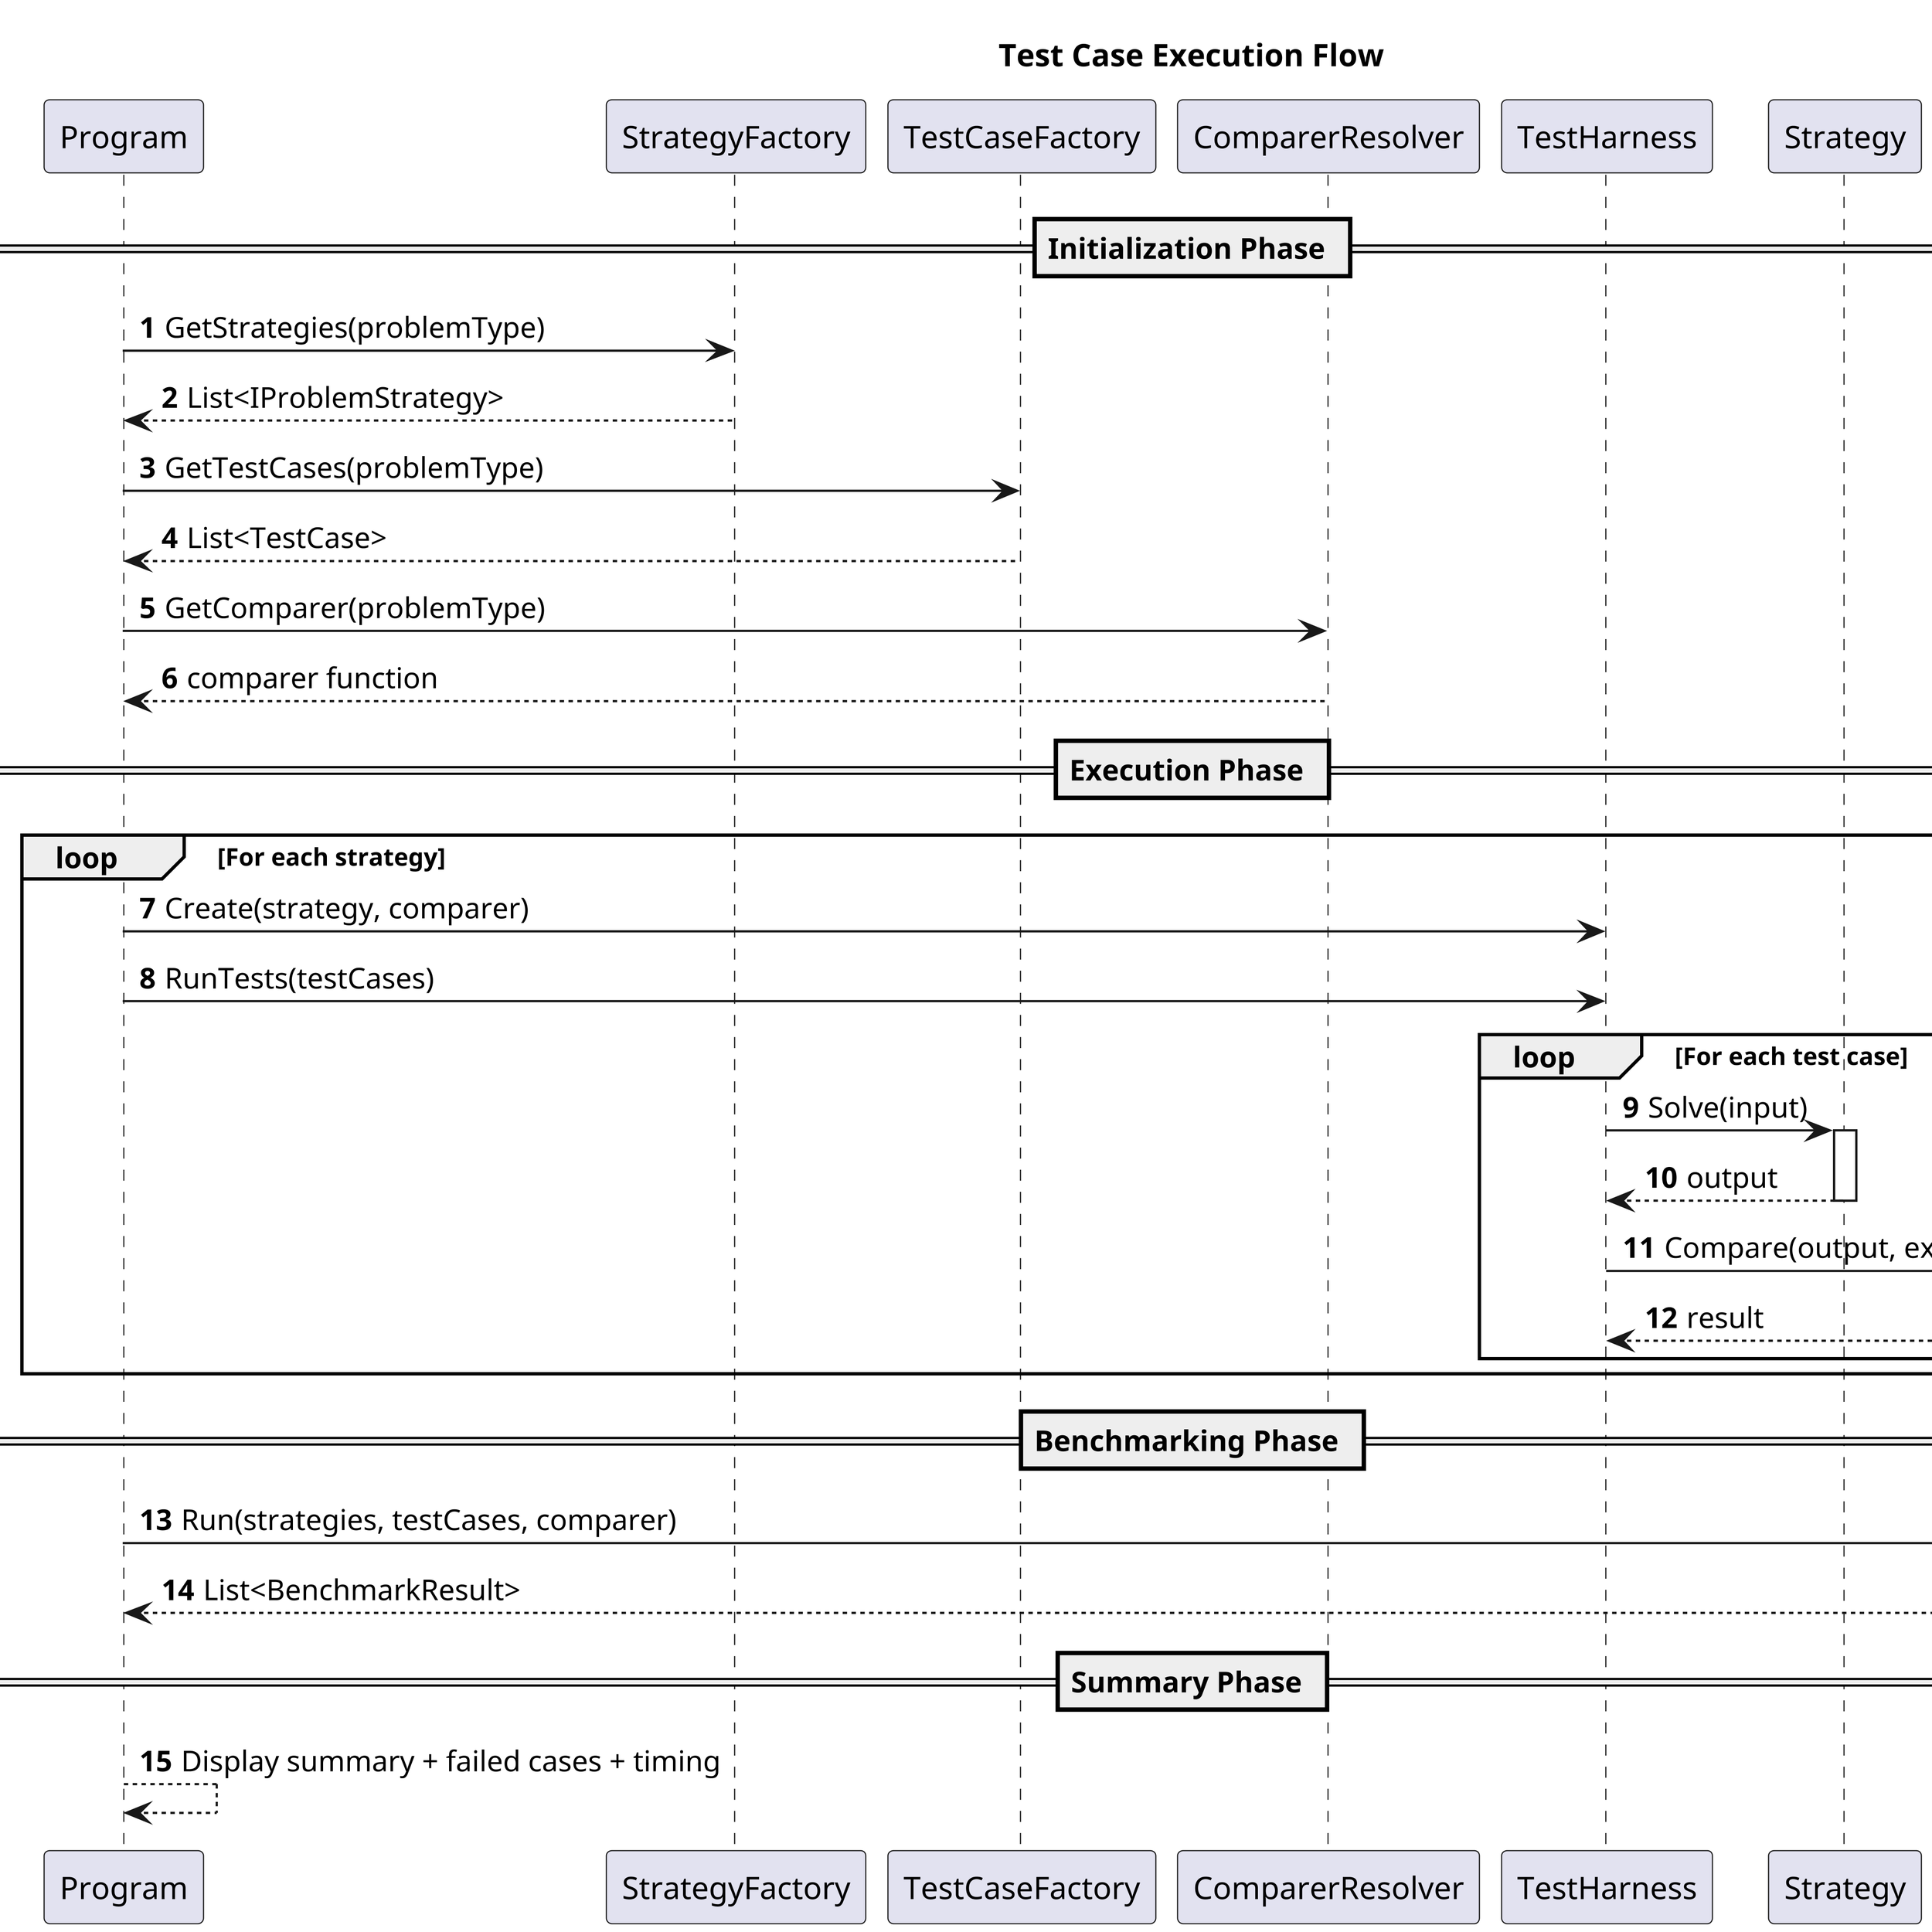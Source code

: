 @startuml
' Layout and rendering fixes
skinparam classAttributeIconSize 0
skinparam shadowing false
skinparam linetype ortho
skinparam dpi 300
scale 1.5
autonumber

title Test Case Execution Flow

participant Program
participant StrategyFactory
participant TestCaseFactory
participant ComparerResolver
participant TestHarness
participant Strategy
participant Validator
participant Benchmark

== Initialization Phase ==

Program -> StrategyFactory : GetStrategies(problemType)
StrategyFactory --> Program : List<IProblemStrategy>

Program -> TestCaseFactory : GetTestCases(problemType)
TestCaseFactory --> Program : List<TestCase>

Program -> ComparerResolver : GetComparer(problemType)
ComparerResolver --> Program : comparer function

== Execution Phase ==

loop For each strategy
    Program -> TestHarness : Create(strategy, comparer)
    Program -> TestHarness : RunTests(testCases)

    loop For each test case
        TestHarness -> Strategy : Solve(input)
        activate Strategy
        Strategy --> TestHarness : output
        deactivate Strategy

        TestHarness -> Validator : Compare(output, expected)
        Validator --> TestHarness : result
    end
end

== Benchmarking Phase ==
Program -> Benchmark : Run(strategies, testCases, comparer)
Benchmark --> Program : List<BenchmarkResult>

== Summary Phase ==
Program --> Program : Display summary + failed cases + timing

@enduml